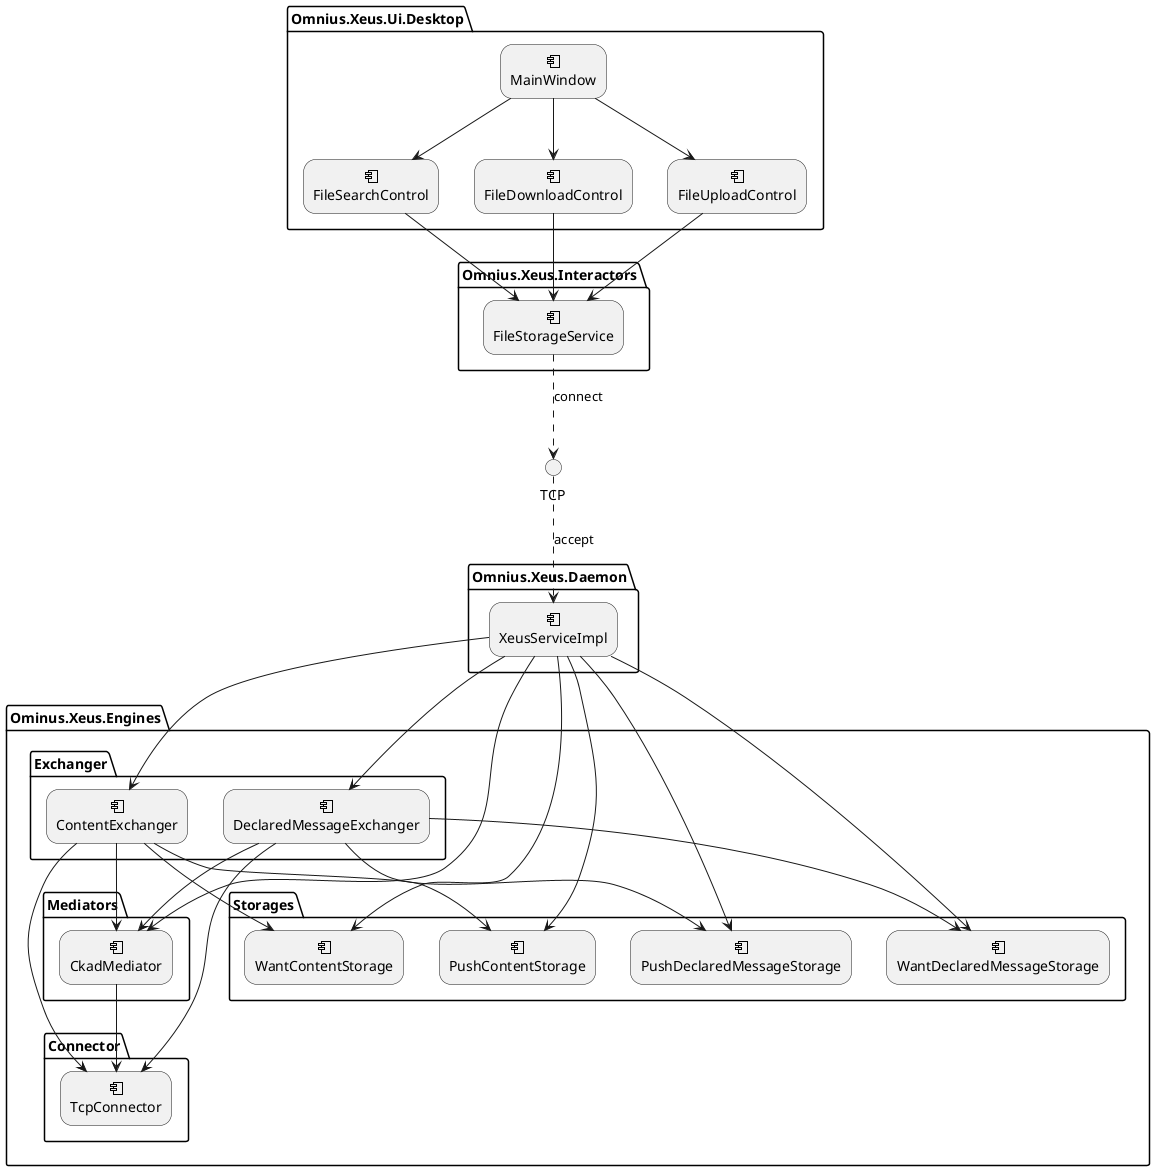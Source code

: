 @startuml
skinparam rectangle<<behavior>> {
	roundCorner 25
}
sprite $component jar:archimate/component

package Omnius.Xeus.Interactors {
    rectangle FileStorageService <<$component>><<behavior>>
}

package Omnius.Xeus.Ui.Desktop {
    rectangle MainWindow <<$component>><<behavior>>
    rectangle FileSearchControl <<$component>><<behavior>>
    rectangle FileDownloadControl <<$component>><<behavior>>
    rectangle FileUploadControl <<$component>><<behavior>>
}

package Omnius.Xeus.Daemon {
    rectangle XeusServiceImpl <<$component>><<behavior>>
}

package Ominus.Xeus.Engines {
    package Exchanger {
        rectangle ContentExchanger <<$component>><<behavior>>
        rectangle DeclaredMessageExchanger <<$component>><<behavior>>
    }
    package Mediators {
        rectangle CkadMediator <<$component>><<behavior>>
    }
    package Storages {
        rectangle PushContentStorage <<$component>><<behavior>>
        rectangle WantContentStorage <<$component>><<behavior>>
        rectangle PushDeclaredMessageStorage <<$component>><<behavior>>
        rectangle WantDeclaredMessageStorage <<$component>><<behavior>>
    }
    package Connector {
        rectangle TcpConnector <<$component>><<behavior>>
    }
}

TCP ..> XeusServiceImpl : accept
FileStorageService ..> TCP : connect

MainWindow -down-> FileSearchControl
MainWindow -down-> FileDownloadControl
MainWindow -down-> FileUploadControl

FileSearchControl -down-> FileStorageService
FileDownloadControl -down-> FileStorageService
FileUploadControl -down-> FileStorageService

XeusServiceImpl -down-> ContentExchanger
XeusServiceImpl -down-> DeclaredMessageExchanger
XeusServiceImpl -down-> CkadMediator
XeusServiceImpl -down-> PushContentStorage
XeusServiceImpl -down-> PushDeclaredMessageStorage
XeusServiceImpl -down-> WantContentStorage
XeusServiceImpl -down-> WantDeclaredMessageStorage

ContentExchanger -down-> CkadMediator
ContentExchanger -down-> TcpConnector
ContentExchanger -down-> PushContentStorage
ContentExchanger -down-> WantContentStorage

DeclaredMessageExchanger -down-> CkadMediator
DeclaredMessageExchanger -down-> TcpConnector
DeclaredMessageExchanger -down-> PushDeclaredMessageStorage
DeclaredMessageExchanger -down-> WantDeclaredMessageStorage

CkadMediator -down-> TcpConnector

@enduml
